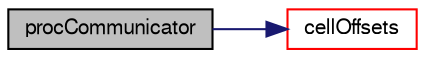 digraph "procCommunicator"
{
  bgcolor="transparent";
  edge [fontname="FreeSans",fontsize="10",labelfontname="FreeSans",labelfontsize="10"];
  node [fontname="FreeSans",fontsize="10",shape=record];
  rankdir="LR";
  Node2191 [label="procCommunicator",height=0.2,width=0.4,color="black", fillcolor="grey75", style="filled", fontcolor="black"];
  Node2191 -> Node2192 [color="midnightblue",fontsize="10",style="solid",fontname="FreeSans"];
  Node2192 [label="cellOffsets",height=0.2,width=0.4,color="red",URL="$a26970.html#a8b75b6092d6cfbc6b4fc897e0d7488cd",tooltip="Mapping from processor to procMesh cells. "];
}

